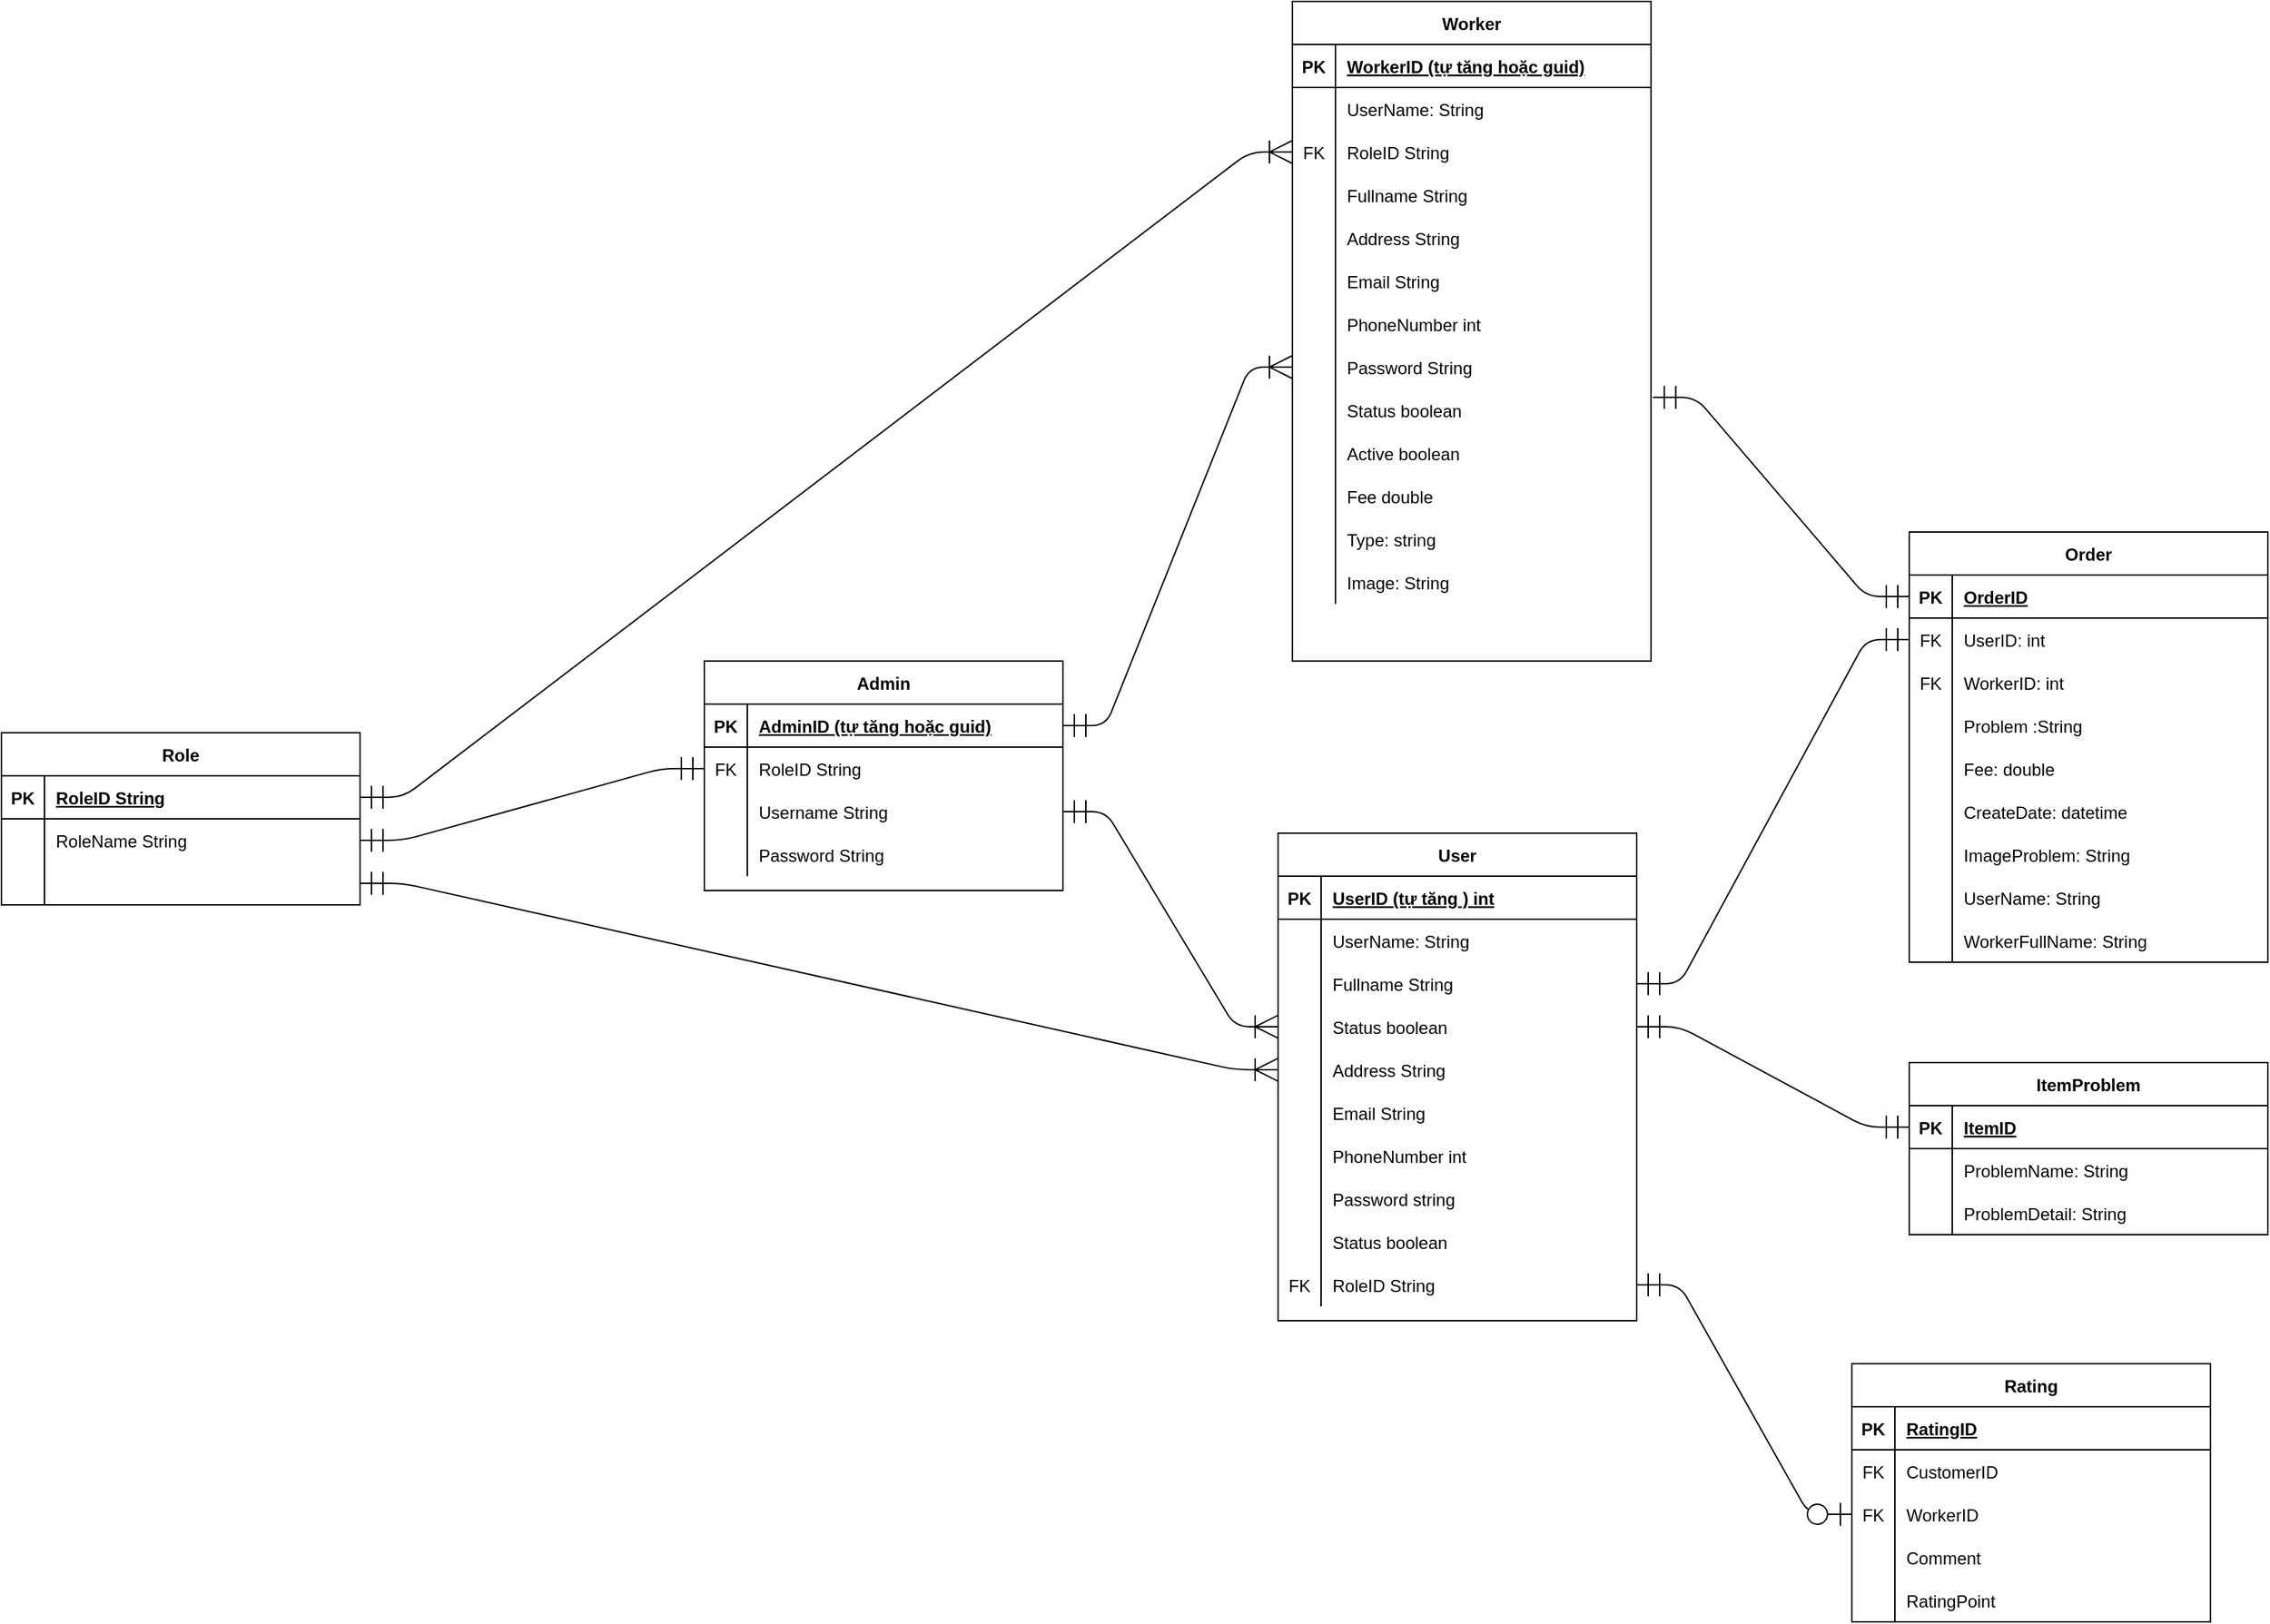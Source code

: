 <mxfile version="15.5.6" type="github">
  <diagram id="R2lEEEUBdFMjLlhIrx00" name="Page-1">
    <mxGraphModel dx="2580" dy="1915" grid="1" gridSize="10" guides="1" tooltips="1" connect="1" arrows="1" fold="1" page="1" pageScale="1" pageWidth="850" pageHeight="1100" math="0" shadow="0" extFonts="Permanent Marker^https://fonts.googleapis.com/css?family=Permanent+Marker">
      <root>
        <mxCell id="0" />
        <mxCell id="1" parent="0" />
        <mxCell id="C-vyLk0tnHw3VtMMgP7b-23" value="Role" style="shape=table;startSize=30;container=1;collapsible=1;childLayout=tableLayout;fixedRows=1;rowLines=0;fontStyle=1;align=center;resizeLast=1;" parent="1" vertex="1">
          <mxGeometry x="-210" y="-110" width="250" height="120" as="geometry" />
        </mxCell>
        <mxCell id="C-vyLk0tnHw3VtMMgP7b-24" value="" style="shape=partialRectangle;collapsible=0;dropTarget=0;pointerEvents=0;fillColor=none;points=[[0,0.5],[1,0.5]];portConstraint=eastwest;top=0;left=0;right=0;bottom=1;" parent="C-vyLk0tnHw3VtMMgP7b-23" vertex="1">
          <mxGeometry y="30" width="250" height="30" as="geometry" />
        </mxCell>
        <mxCell id="C-vyLk0tnHw3VtMMgP7b-25" value="PK" style="shape=partialRectangle;overflow=hidden;connectable=0;fillColor=none;top=0;left=0;bottom=0;right=0;fontStyle=1;" parent="C-vyLk0tnHw3VtMMgP7b-24" vertex="1">
          <mxGeometry width="30" height="30" as="geometry">
            <mxRectangle width="30" height="30" as="alternateBounds" />
          </mxGeometry>
        </mxCell>
        <mxCell id="C-vyLk0tnHw3VtMMgP7b-26" value="RoleID String" style="shape=partialRectangle;overflow=hidden;connectable=0;fillColor=none;top=0;left=0;bottom=0;right=0;align=left;spacingLeft=6;fontStyle=5;" parent="C-vyLk0tnHw3VtMMgP7b-24" vertex="1">
          <mxGeometry x="30" width="220" height="30" as="geometry">
            <mxRectangle width="220" height="30" as="alternateBounds" />
          </mxGeometry>
        </mxCell>
        <mxCell id="C-vyLk0tnHw3VtMMgP7b-27" value="" style="shape=partialRectangle;collapsible=0;dropTarget=0;pointerEvents=0;fillColor=none;points=[[0,0.5],[1,0.5]];portConstraint=eastwest;top=0;left=0;right=0;bottom=0;" parent="C-vyLk0tnHw3VtMMgP7b-23" vertex="1">
          <mxGeometry y="60" width="250" height="30" as="geometry" />
        </mxCell>
        <mxCell id="C-vyLk0tnHw3VtMMgP7b-28" value="" style="shape=partialRectangle;overflow=hidden;connectable=0;fillColor=none;top=0;left=0;bottom=0;right=0;" parent="C-vyLk0tnHw3VtMMgP7b-27" vertex="1">
          <mxGeometry width="30" height="30" as="geometry">
            <mxRectangle width="30" height="30" as="alternateBounds" />
          </mxGeometry>
        </mxCell>
        <mxCell id="C-vyLk0tnHw3VtMMgP7b-29" value="RoleName String" style="shape=partialRectangle;overflow=hidden;connectable=0;fillColor=none;top=0;left=0;bottom=0;right=0;align=left;spacingLeft=6;" parent="C-vyLk0tnHw3VtMMgP7b-27" vertex="1">
          <mxGeometry x="30" width="220" height="30" as="geometry">
            <mxRectangle width="220" height="30" as="alternateBounds" />
          </mxGeometry>
        </mxCell>
        <mxCell id="BkLw3rbpCSM6nDygm7rk-20" value="" style="shape=partialRectangle;collapsible=0;dropTarget=0;pointerEvents=0;fillColor=none;points=[[0,0.5],[1,0.5]];portConstraint=eastwest;top=0;left=0;right=0;bottom=0;" parent="C-vyLk0tnHw3VtMMgP7b-23" vertex="1">
          <mxGeometry y="90" width="250" height="30" as="geometry" />
        </mxCell>
        <mxCell id="BkLw3rbpCSM6nDygm7rk-21" value="" style="shape=partialRectangle;overflow=hidden;connectable=0;fillColor=none;top=0;left=0;bottom=0;right=0;" parent="BkLw3rbpCSM6nDygm7rk-20" vertex="1">
          <mxGeometry width="30" height="30" as="geometry">
            <mxRectangle width="30" height="30" as="alternateBounds" />
          </mxGeometry>
        </mxCell>
        <mxCell id="BkLw3rbpCSM6nDygm7rk-22" value="" style="shape=partialRectangle;overflow=hidden;connectable=0;fillColor=none;top=0;left=0;bottom=0;right=0;align=left;spacingLeft=6;" parent="BkLw3rbpCSM6nDygm7rk-20" vertex="1">
          <mxGeometry x="30" width="220" height="30" as="geometry">
            <mxRectangle width="220" height="30" as="alternateBounds" />
          </mxGeometry>
        </mxCell>
        <mxCell id="BkLw3rbpCSM6nDygm7rk-1" value="User" style="shape=table;startSize=30;container=1;collapsible=1;childLayout=tableLayout;fixedRows=1;rowLines=0;fontStyle=1;align=center;resizeLast=1;" parent="1" vertex="1">
          <mxGeometry x="680" y="-40" width="250" height="340" as="geometry" />
        </mxCell>
        <mxCell id="BkLw3rbpCSM6nDygm7rk-2" value="" style="shape=partialRectangle;collapsible=0;dropTarget=0;pointerEvents=0;fillColor=none;points=[[0,0.5],[1,0.5]];portConstraint=eastwest;top=0;left=0;right=0;bottom=1;" parent="BkLw3rbpCSM6nDygm7rk-1" vertex="1">
          <mxGeometry y="30" width="250" height="30" as="geometry" />
        </mxCell>
        <mxCell id="BkLw3rbpCSM6nDygm7rk-3" value="PK" style="shape=partialRectangle;overflow=hidden;connectable=0;fillColor=none;top=0;left=0;bottom=0;right=0;fontStyle=1;" parent="BkLw3rbpCSM6nDygm7rk-2" vertex="1">
          <mxGeometry width="30" height="30" as="geometry">
            <mxRectangle width="30" height="30" as="alternateBounds" />
          </mxGeometry>
        </mxCell>
        <mxCell id="BkLw3rbpCSM6nDygm7rk-4" value="UserID (tự tăng ) int" style="shape=partialRectangle;overflow=hidden;connectable=0;fillColor=none;top=0;left=0;bottom=0;right=0;align=left;spacingLeft=6;fontStyle=5;" parent="BkLw3rbpCSM6nDygm7rk-2" vertex="1">
          <mxGeometry x="30" width="220" height="30" as="geometry">
            <mxRectangle width="220" height="30" as="alternateBounds" />
          </mxGeometry>
        </mxCell>
        <mxCell id="BkLw3rbpCSM6nDygm7rk-166" value="" style="shape=partialRectangle;collapsible=0;dropTarget=0;pointerEvents=0;fillColor=none;points=[[0,0.5],[1,0.5]];portConstraint=eastwest;top=0;left=0;right=0;bottom=0;" parent="BkLw3rbpCSM6nDygm7rk-1" vertex="1">
          <mxGeometry y="60" width="250" height="30" as="geometry" />
        </mxCell>
        <mxCell id="BkLw3rbpCSM6nDygm7rk-167" value="" style="shape=partialRectangle;overflow=hidden;connectable=0;fillColor=none;top=0;left=0;bottom=0;right=0;" parent="BkLw3rbpCSM6nDygm7rk-166" vertex="1">
          <mxGeometry width="30" height="30" as="geometry">
            <mxRectangle width="30" height="30" as="alternateBounds" />
          </mxGeometry>
        </mxCell>
        <mxCell id="BkLw3rbpCSM6nDygm7rk-168" value="UserName: String" style="shape=partialRectangle;overflow=hidden;connectable=0;fillColor=none;top=0;left=0;bottom=0;right=0;align=left;spacingLeft=6;" parent="BkLw3rbpCSM6nDygm7rk-166" vertex="1">
          <mxGeometry x="30" width="220" height="30" as="geometry">
            <mxRectangle width="220" height="30" as="alternateBounds" />
          </mxGeometry>
        </mxCell>
        <mxCell id="BkLw3rbpCSM6nDygm7rk-8" value="" style="shape=partialRectangle;collapsible=0;dropTarget=0;pointerEvents=0;fillColor=none;points=[[0,0.5],[1,0.5]];portConstraint=eastwest;top=0;left=0;right=0;bottom=0;" parent="BkLw3rbpCSM6nDygm7rk-1" vertex="1">
          <mxGeometry y="90" width="250" height="30" as="geometry" />
        </mxCell>
        <mxCell id="BkLw3rbpCSM6nDygm7rk-9" value="" style="shape=partialRectangle;overflow=hidden;connectable=0;fillColor=none;top=0;left=0;bottom=0;right=0;" parent="BkLw3rbpCSM6nDygm7rk-8" vertex="1">
          <mxGeometry width="30" height="30" as="geometry">
            <mxRectangle width="30" height="30" as="alternateBounds" />
          </mxGeometry>
        </mxCell>
        <mxCell id="BkLw3rbpCSM6nDygm7rk-10" value="Fullname String" style="shape=partialRectangle;overflow=hidden;connectable=0;fillColor=none;top=0;left=0;bottom=0;right=0;align=left;spacingLeft=6;" parent="BkLw3rbpCSM6nDygm7rk-8" vertex="1">
          <mxGeometry x="30" width="220" height="30" as="geometry">
            <mxRectangle width="220" height="30" as="alternateBounds" />
          </mxGeometry>
        </mxCell>
        <mxCell id="HqqnkY-3gfX1aEHjUCsZ-37" value="" style="shape=partialRectangle;collapsible=0;dropTarget=0;pointerEvents=0;fillColor=none;points=[[0,0.5],[1,0.5]];portConstraint=eastwest;top=0;left=0;right=0;bottom=0;" parent="BkLw3rbpCSM6nDygm7rk-1" vertex="1">
          <mxGeometry y="120" width="250" height="30" as="geometry" />
        </mxCell>
        <mxCell id="HqqnkY-3gfX1aEHjUCsZ-38" value="" style="shape=partialRectangle;overflow=hidden;connectable=0;fillColor=none;top=0;left=0;bottom=0;right=0;" parent="HqqnkY-3gfX1aEHjUCsZ-37" vertex="1">
          <mxGeometry width="30" height="30" as="geometry">
            <mxRectangle width="30" height="30" as="alternateBounds" />
          </mxGeometry>
        </mxCell>
        <mxCell id="HqqnkY-3gfX1aEHjUCsZ-39" value="Status boolean" style="shape=partialRectangle;overflow=hidden;connectable=0;fillColor=none;top=0;left=0;bottom=0;right=0;align=left;spacingLeft=6;" parent="HqqnkY-3gfX1aEHjUCsZ-37" vertex="1">
          <mxGeometry x="30" width="220" height="30" as="geometry">
            <mxRectangle width="220" height="30" as="alternateBounds" />
          </mxGeometry>
        </mxCell>
        <mxCell id="BkLw3rbpCSM6nDygm7rk-11" value="" style="shape=partialRectangle;collapsible=0;dropTarget=0;pointerEvents=0;fillColor=none;points=[[0,0.5],[1,0.5]];portConstraint=eastwest;top=0;left=0;right=0;bottom=0;" parent="BkLw3rbpCSM6nDygm7rk-1" vertex="1">
          <mxGeometry y="150" width="250" height="30" as="geometry" />
        </mxCell>
        <mxCell id="BkLw3rbpCSM6nDygm7rk-12" value="" style="shape=partialRectangle;overflow=hidden;connectable=0;fillColor=none;top=0;left=0;bottom=0;right=0;" parent="BkLw3rbpCSM6nDygm7rk-11" vertex="1">
          <mxGeometry width="30" height="30" as="geometry">
            <mxRectangle width="30" height="30" as="alternateBounds" />
          </mxGeometry>
        </mxCell>
        <mxCell id="BkLw3rbpCSM6nDygm7rk-13" value="Address String" style="shape=partialRectangle;overflow=hidden;connectable=0;fillColor=none;top=0;left=0;bottom=0;right=0;align=left;spacingLeft=6;" parent="BkLw3rbpCSM6nDygm7rk-11" vertex="1">
          <mxGeometry x="30" width="220" height="30" as="geometry">
            <mxRectangle width="220" height="30" as="alternateBounds" />
          </mxGeometry>
        </mxCell>
        <mxCell id="BkLw3rbpCSM6nDygm7rk-14" value="" style="shape=partialRectangle;collapsible=0;dropTarget=0;pointerEvents=0;fillColor=none;points=[[0,0.5],[1,0.5]];portConstraint=eastwest;top=0;left=0;right=0;bottom=0;" parent="BkLw3rbpCSM6nDygm7rk-1" vertex="1">
          <mxGeometry y="180" width="250" height="30" as="geometry" />
        </mxCell>
        <mxCell id="BkLw3rbpCSM6nDygm7rk-15" value="" style="shape=partialRectangle;overflow=hidden;connectable=0;fillColor=none;top=0;left=0;bottom=0;right=0;" parent="BkLw3rbpCSM6nDygm7rk-14" vertex="1">
          <mxGeometry width="30" height="30" as="geometry">
            <mxRectangle width="30" height="30" as="alternateBounds" />
          </mxGeometry>
        </mxCell>
        <mxCell id="BkLw3rbpCSM6nDygm7rk-16" value="Email String" style="shape=partialRectangle;overflow=hidden;connectable=0;fillColor=none;top=0;left=0;bottom=0;right=0;align=left;spacingLeft=6;" parent="BkLw3rbpCSM6nDygm7rk-14" vertex="1">
          <mxGeometry x="30" width="220" height="30" as="geometry">
            <mxRectangle width="220" height="30" as="alternateBounds" />
          </mxGeometry>
        </mxCell>
        <mxCell id="BkLw3rbpCSM6nDygm7rk-39" value="" style="shape=partialRectangle;collapsible=0;dropTarget=0;pointerEvents=0;fillColor=none;points=[[0,0.5],[1,0.5]];portConstraint=eastwest;top=0;left=0;right=0;bottom=0;" parent="BkLw3rbpCSM6nDygm7rk-1" vertex="1">
          <mxGeometry y="210" width="250" height="30" as="geometry" />
        </mxCell>
        <mxCell id="BkLw3rbpCSM6nDygm7rk-40" value="" style="shape=partialRectangle;overflow=hidden;connectable=0;fillColor=none;top=0;left=0;bottom=0;right=0;" parent="BkLw3rbpCSM6nDygm7rk-39" vertex="1">
          <mxGeometry width="30" height="30" as="geometry">
            <mxRectangle width="30" height="30" as="alternateBounds" />
          </mxGeometry>
        </mxCell>
        <mxCell id="BkLw3rbpCSM6nDygm7rk-41" value="PhoneNumber int" style="shape=partialRectangle;overflow=hidden;connectable=0;fillColor=none;top=0;left=0;bottom=0;right=0;align=left;spacingLeft=6;" parent="BkLw3rbpCSM6nDygm7rk-39" vertex="1">
          <mxGeometry x="30" width="220" height="30" as="geometry">
            <mxRectangle width="220" height="30" as="alternateBounds" />
          </mxGeometry>
        </mxCell>
        <mxCell id="BkLw3rbpCSM6nDygm7rk-42" value="" style="shape=partialRectangle;collapsible=0;dropTarget=0;pointerEvents=0;fillColor=none;points=[[0,0.5],[1,0.5]];portConstraint=eastwest;top=0;left=0;right=0;bottom=0;" parent="BkLw3rbpCSM6nDygm7rk-1" vertex="1">
          <mxGeometry y="240" width="250" height="30" as="geometry" />
        </mxCell>
        <mxCell id="BkLw3rbpCSM6nDygm7rk-43" value="" style="shape=partialRectangle;overflow=hidden;connectable=0;fillColor=none;top=0;left=0;bottom=0;right=0;" parent="BkLw3rbpCSM6nDygm7rk-42" vertex="1">
          <mxGeometry width="30" height="30" as="geometry">
            <mxRectangle width="30" height="30" as="alternateBounds" />
          </mxGeometry>
        </mxCell>
        <mxCell id="BkLw3rbpCSM6nDygm7rk-44" value="Password string" style="shape=partialRectangle;overflow=hidden;connectable=0;fillColor=none;top=0;left=0;bottom=0;right=0;align=left;spacingLeft=6;" parent="BkLw3rbpCSM6nDygm7rk-42" vertex="1">
          <mxGeometry x="30" width="220" height="30" as="geometry">
            <mxRectangle width="220" height="30" as="alternateBounds" />
          </mxGeometry>
        </mxCell>
        <mxCell id="BkLw3rbpCSM6nDygm7rk-135" value="" style="shape=partialRectangle;collapsible=0;dropTarget=0;pointerEvents=0;fillColor=none;points=[[0,0.5],[1,0.5]];portConstraint=eastwest;top=0;left=0;right=0;bottom=0;" parent="BkLw3rbpCSM6nDygm7rk-1" vertex="1">
          <mxGeometry y="270" width="250" height="30" as="geometry" />
        </mxCell>
        <mxCell id="BkLw3rbpCSM6nDygm7rk-136" value="" style="shape=partialRectangle;overflow=hidden;connectable=0;fillColor=none;top=0;left=0;bottom=0;right=0;" parent="BkLw3rbpCSM6nDygm7rk-135" vertex="1">
          <mxGeometry width="30" height="30" as="geometry">
            <mxRectangle width="30" height="30" as="alternateBounds" />
          </mxGeometry>
        </mxCell>
        <mxCell id="BkLw3rbpCSM6nDygm7rk-137" value="Status boolean" style="shape=partialRectangle;overflow=hidden;connectable=0;fillColor=none;top=0;left=0;bottom=0;right=0;align=left;spacingLeft=6;" parent="BkLw3rbpCSM6nDygm7rk-135" vertex="1">
          <mxGeometry x="30" width="220" height="30" as="geometry">
            <mxRectangle width="220" height="30" as="alternateBounds" />
          </mxGeometry>
        </mxCell>
        <mxCell id="BkLw3rbpCSM6nDygm7rk-206" value="" style="shape=partialRectangle;collapsible=0;dropTarget=0;pointerEvents=0;fillColor=none;points=[[0,0.5],[1,0.5]];portConstraint=eastwest;top=0;left=0;right=0;bottom=0;" parent="BkLw3rbpCSM6nDygm7rk-1" vertex="1">
          <mxGeometry y="300" width="250" height="30" as="geometry" />
        </mxCell>
        <mxCell id="BkLw3rbpCSM6nDygm7rk-207" value="FK" style="shape=partialRectangle;overflow=hidden;connectable=0;fillColor=none;top=0;left=0;bottom=0;right=0;" parent="BkLw3rbpCSM6nDygm7rk-206" vertex="1">
          <mxGeometry width="30" height="30" as="geometry">
            <mxRectangle width="30" height="30" as="alternateBounds" />
          </mxGeometry>
        </mxCell>
        <mxCell id="BkLw3rbpCSM6nDygm7rk-208" value="RoleID String" style="shape=partialRectangle;overflow=hidden;connectable=0;fillColor=none;top=0;left=0;bottom=0;right=0;align=left;spacingLeft=6;" parent="BkLw3rbpCSM6nDygm7rk-206" vertex="1">
          <mxGeometry x="30" width="220" height="30" as="geometry">
            <mxRectangle width="220" height="30" as="alternateBounds" />
          </mxGeometry>
        </mxCell>
        <mxCell id="BkLw3rbpCSM6nDygm7rk-45" value="Worker" style="shape=table;startSize=30;container=1;collapsible=1;childLayout=tableLayout;fixedRows=1;rowLines=0;fontStyle=1;align=center;resizeLast=1;" parent="1" vertex="1">
          <mxGeometry x="690" y="-620" width="250" height="460" as="geometry" />
        </mxCell>
        <mxCell id="BkLw3rbpCSM6nDygm7rk-46" value="" style="shape=partialRectangle;collapsible=0;dropTarget=0;pointerEvents=0;fillColor=none;points=[[0,0.5],[1,0.5]];portConstraint=eastwest;top=0;left=0;right=0;bottom=1;" parent="BkLw3rbpCSM6nDygm7rk-45" vertex="1">
          <mxGeometry y="30" width="250" height="30" as="geometry" />
        </mxCell>
        <mxCell id="BkLw3rbpCSM6nDygm7rk-47" value="PK" style="shape=partialRectangle;overflow=hidden;connectable=0;fillColor=none;top=0;left=0;bottom=0;right=0;fontStyle=1;" parent="BkLw3rbpCSM6nDygm7rk-46" vertex="1">
          <mxGeometry width="30" height="30" as="geometry">
            <mxRectangle width="30" height="30" as="alternateBounds" />
          </mxGeometry>
        </mxCell>
        <mxCell id="BkLw3rbpCSM6nDygm7rk-48" value="WorkerID (tự tăng hoặc guid)" style="shape=partialRectangle;overflow=hidden;connectable=0;fillColor=none;top=0;left=0;bottom=0;right=0;align=left;spacingLeft=6;fontStyle=5;" parent="BkLw3rbpCSM6nDygm7rk-46" vertex="1">
          <mxGeometry x="30" width="220" height="30" as="geometry">
            <mxRectangle width="220" height="30" as="alternateBounds" />
          </mxGeometry>
        </mxCell>
        <mxCell id="HqqnkY-3gfX1aEHjUCsZ-40" value="" style="shape=partialRectangle;collapsible=0;dropTarget=0;pointerEvents=0;fillColor=none;points=[[0,0.5],[1,0.5]];portConstraint=eastwest;top=0;left=0;right=0;bottom=0;" parent="BkLw3rbpCSM6nDygm7rk-45" vertex="1">
          <mxGeometry y="60" width="250" height="30" as="geometry" />
        </mxCell>
        <mxCell id="HqqnkY-3gfX1aEHjUCsZ-41" value="" style="shape=partialRectangle;overflow=hidden;connectable=0;fillColor=none;top=0;left=0;bottom=0;right=0;" parent="HqqnkY-3gfX1aEHjUCsZ-40" vertex="1">
          <mxGeometry width="30" height="30" as="geometry">
            <mxRectangle width="30" height="30" as="alternateBounds" />
          </mxGeometry>
        </mxCell>
        <mxCell id="HqqnkY-3gfX1aEHjUCsZ-42" value="UserName: String" style="shape=partialRectangle;overflow=hidden;connectable=0;fillColor=none;top=0;left=0;bottom=0;right=0;align=left;spacingLeft=6;" parent="HqqnkY-3gfX1aEHjUCsZ-40" vertex="1">
          <mxGeometry x="30" width="220" height="30" as="geometry">
            <mxRectangle width="220" height="30" as="alternateBounds" />
          </mxGeometry>
        </mxCell>
        <mxCell id="BkLw3rbpCSM6nDygm7rk-49" value="" style="shape=partialRectangle;collapsible=0;dropTarget=0;pointerEvents=0;fillColor=none;points=[[0,0.5],[1,0.5]];portConstraint=eastwest;top=0;left=0;right=0;bottom=0;" parent="BkLw3rbpCSM6nDygm7rk-45" vertex="1">
          <mxGeometry y="90" width="250" height="30" as="geometry" />
        </mxCell>
        <mxCell id="BkLw3rbpCSM6nDygm7rk-50" value="FK" style="shape=partialRectangle;overflow=hidden;connectable=0;fillColor=none;top=0;left=0;bottom=0;right=0;" parent="BkLw3rbpCSM6nDygm7rk-49" vertex="1">
          <mxGeometry width="30" height="30" as="geometry">
            <mxRectangle width="30" height="30" as="alternateBounds" />
          </mxGeometry>
        </mxCell>
        <mxCell id="BkLw3rbpCSM6nDygm7rk-51" value="RoleID String" style="shape=partialRectangle;overflow=hidden;connectable=0;fillColor=none;top=0;left=0;bottom=0;right=0;align=left;spacingLeft=6;" parent="BkLw3rbpCSM6nDygm7rk-49" vertex="1">
          <mxGeometry x="30" width="220" height="30" as="geometry">
            <mxRectangle width="220" height="30" as="alternateBounds" />
          </mxGeometry>
        </mxCell>
        <mxCell id="BkLw3rbpCSM6nDygm7rk-52" value="" style="shape=partialRectangle;collapsible=0;dropTarget=0;pointerEvents=0;fillColor=none;points=[[0,0.5],[1,0.5]];portConstraint=eastwest;top=0;left=0;right=0;bottom=0;" parent="BkLw3rbpCSM6nDygm7rk-45" vertex="1">
          <mxGeometry y="120" width="250" height="30" as="geometry" />
        </mxCell>
        <mxCell id="BkLw3rbpCSM6nDygm7rk-53" value="" style="shape=partialRectangle;overflow=hidden;connectable=0;fillColor=none;top=0;left=0;bottom=0;right=0;" parent="BkLw3rbpCSM6nDygm7rk-52" vertex="1">
          <mxGeometry width="30" height="30" as="geometry">
            <mxRectangle width="30" height="30" as="alternateBounds" />
          </mxGeometry>
        </mxCell>
        <mxCell id="BkLw3rbpCSM6nDygm7rk-54" value="Fullname String" style="shape=partialRectangle;overflow=hidden;connectable=0;fillColor=none;top=0;left=0;bottom=0;right=0;align=left;spacingLeft=6;" parent="BkLw3rbpCSM6nDygm7rk-52" vertex="1">
          <mxGeometry x="30" width="220" height="30" as="geometry">
            <mxRectangle width="220" height="30" as="alternateBounds" />
          </mxGeometry>
        </mxCell>
        <mxCell id="BkLw3rbpCSM6nDygm7rk-55" value="" style="shape=partialRectangle;collapsible=0;dropTarget=0;pointerEvents=0;fillColor=none;points=[[0,0.5],[1,0.5]];portConstraint=eastwest;top=0;left=0;right=0;bottom=0;" parent="BkLw3rbpCSM6nDygm7rk-45" vertex="1">
          <mxGeometry y="150" width="250" height="30" as="geometry" />
        </mxCell>
        <mxCell id="BkLw3rbpCSM6nDygm7rk-56" value="" style="shape=partialRectangle;overflow=hidden;connectable=0;fillColor=none;top=0;left=0;bottom=0;right=0;" parent="BkLw3rbpCSM6nDygm7rk-55" vertex="1">
          <mxGeometry width="30" height="30" as="geometry">
            <mxRectangle width="30" height="30" as="alternateBounds" />
          </mxGeometry>
        </mxCell>
        <mxCell id="BkLw3rbpCSM6nDygm7rk-57" value="Address String" style="shape=partialRectangle;overflow=hidden;connectable=0;fillColor=none;top=0;left=0;bottom=0;right=0;align=left;spacingLeft=6;" parent="BkLw3rbpCSM6nDygm7rk-55" vertex="1">
          <mxGeometry x="30" width="220" height="30" as="geometry">
            <mxRectangle width="220" height="30" as="alternateBounds" />
          </mxGeometry>
        </mxCell>
        <mxCell id="BkLw3rbpCSM6nDygm7rk-58" value="" style="shape=partialRectangle;collapsible=0;dropTarget=0;pointerEvents=0;fillColor=none;points=[[0,0.5],[1,0.5]];portConstraint=eastwest;top=0;left=0;right=0;bottom=0;" parent="BkLw3rbpCSM6nDygm7rk-45" vertex="1">
          <mxGeometry y="180" width="250" height="30" as="geometry" />
        </mxCell>
        <mxCell id="BkLw3rbpCSM6nDygm7rk-59" value="" style="shape=partialRectangle;overflow=hidden;connectable=0;fillColor=none;top=0;left=0;bottom=0;right=0;" parent="BkLw3rbpCSM6nDygm7rk-58" vertex="1">
          <mxGeometry width="30" height="30" as="geometry">
            <mxRectangle width="30" height="30" as="alternateBounds" />
          </mxGeometry>
        </mxCell>
        <mxCell id="BkLw3rbpCSM6nDygm7rk-60" value="Email String" style="shape=partialRectangle;overflow=hidden;connectable=0;fillColor=none;top=0;left=0;bottom=0;right=0;align=left;spacingLeft=6;" parent="BkLw3rbpCSM6nDygm7rk-58" vertex="1">
          <mxGeometry x="30" width="220" height="30" as="geometry">
            <mxRectangle width="220" height="30" as="alternateBounds" />
          </mxGeometry>
        </mxCell>
        <mxCell id="BkLw3rbpCSM6nDygm7rk-61" value="" style="shape=partialRectangle;collapsible=0;dropTarget=0;pointerEvents=0;fillColor=none;points=[[0,0.5],[1,0.5]];portConstraint=eastwest;top=0;left=0;right=0;bottom=0;" parent="BkLw3rbpCSM6nDygm7rk-45" vertex="1">
          <mxGeometry y="210" width="250" height="30" as="geometry" />
        </mxCell>
        <mxCell id="BkLw3rbpCSM6nDygm7rk-62" value="" style="shape=partialRectangle;overflow=hidden;connectable=0;fillColor=none;top=0;left=0;bottom=0;right=0;" parent="BkLw3rbpCSM6nDygm7rk-61" vertex="1">
          <mxGeometry width="30" height="30" as="geometry">
            <mxRectangle width="30" height="30" as="alternateBounds" />
          </mxGeometry>
        </mxCell>
        <mxCell id="BkLw3rbpCSM6nDygm7rk-63" value="PhoneNumber int" style="shape=partialRectangle;overflow=hidden;connectable=0;fillColor=none;top=0;left=0;bottom=0;right=0;align=left;spacingLeft=6;" parent="BkLw3rbpCSM6nDygm7rk-61" vertex="1">
          <mxGeometry x="30" width="220" height="30" as="geometry">
            <mxRectangle width="220" height="30" as="alternateBounds" />
          </mxGeometry>
        </mxCell>
        <mxCell id="BkLw3rbpCSM6nDygm7rk-64" value="" style="shape=partialRectangle;collapsible=0;dropTarget=0;pointerEvents=0;fillColor=none;points=[[0,0.5],[1,0.5]];portConstraint=eastwest;top=0;left=0;right=0;bottom=0;" parent="BkLw3rbpCSM6nDygm7rk-45" vertex="1">
          <mxGeometry y="240" width="250" height="30" as="geometry" />
        </mxCell>
        <mxCell id="BkLw3rbpCSM6nDygm7rk-65" value="" style="shape=partialRectangle;overflow=hidden;connectable=0;fillColor=none;top=0;left=0;bottom=0;right=0;" parent="BkLw3rbpCSM6nDygm7rk-64" vertex="1">
          <mxGeometry width="30" height="30" as="geometry">
            <mxRectangle width="30" height="30" as="alternateBounds" />
          </mxGeometry>
        </mxCell>
        <mxCell id="BkLw3rbpCSM6nDygm7rk-66" value="Password String" style="shape=partialRectangle;overflow=hidden;connectable=0;fillColor=none;top=0;left=0;bottom=0;right=0;align=left;spacingLeft=6;" parent="BkLw3rbpCSM6nDygm7rk-64" vertex="1">
          <mxGeometry x="30" width="220" height="30" as="geometry">
            <mxRectangle width="220" height="30" as="alternateBounds" />
          </mxGeometry>
        </mxCell>
        <mxCell id="BkLw3rbpCSM6nDygm7rk-138" value="" style="shape=partialRectangle;collapsible=0;dropTarget=0;pointerEvents=0;fillColor=none;points=[[0,0.5],[1,0.5]];portConstraint=eastwest;top=0;left=0;right=0;bottom=0;" parent="BkLw3rbpCSM6nDygm7rk-45" vertex="1">
          <mxGeometry y="270" width="250" height="30" as="geometry" />
        </mxCell>
        <mxCell id="BkLw3rbpCSM6nDygm7rk-139" value="" style="shape=partialRectangle;overflow=hidden;connectable=0;fillColor=none;top=0;left=0;bottom=0;right=0;" parent="BkLw3rbpCSM6nDygm7rk-138" vertex="1">
          <mxGeometry width="30" height="30" as="geometry">
            <mxRectangle width="30" height="30" as="alternateBounds" />
          </mxGeometry>
        </mxCell>
        <mxCell id="BkLw3rbpCSM6nDygm7rk-140" value="Status boolean" style="shape=partialRectangle;overflow=hidden;connectable=0;fillColor=none;top=0;left=0;bottom=0;right=0;align=left;spacingLeft=6;" parent="BkLw3rbpCSM6nDygm7rk-138" vertex="1">
          <mxGeometry x="30" width="220" height="30" as="geometry">
            <mxRectangle width="220" height="30" as="alternateBounds" />
          </mxGeometry>
        </mxCell>
        <mxCell id="BkLw3rbpCSM6nDygm7rk-141" value="" style="shape=partialRectangle;collapsible=0;dropTarget=0;pointerEvents=0;fillColor=none;points=[[0,0.5],[1,0.5]];portConstraint=eastwest;top=0;left=0;right=0;bottom=0;" parent="BkLw3rbpCSM6nDygm7rk-45" vertex="1">
          <mxGeometry y="300" width="250" height="30" as="geometry" />
        </mxCell>
        <mxCell id="BkLw3rbpCSM6nDygm7rk-142" value="" style="shape=partialRectangle;overflow=hidden;connectable=0;fillColor=none;top=0;left=0;bottom=0;right=0;" parent="BkLw3rbpCSM6nDygm7rk-141" vertex="1">
          <mxGeometry width="30" height="30" as="geometry">
            <mxRectangle width="30" height="30" as="alternateBounds" />
          </mxGeometry>
        </mxCell>
        <mxCell id="BkLw3rbpCSM6nDygm7rk-143" value="Active boolean" style="shape=partialRectangle;overflow=hidden;connectable=0;fillColor=none;top=0;left=0;bottom=0;right=0;align=left;spacingLeft=6;" parent="BkLw3rbpCSM6nDygm7rk-141" vertex="1">
          <mxGeometry x="30" width="220" height="30" as="geometry">
            <mxRectangle width="220" height="30" as="alternateBounds" />
          </mxGeometry>
        </mxCell>
        <mxCell id="BkLw3rbpCSM6nDygm7rk-163" value="" style="shape=partialRectangle;collapsible=0;dropTarget=0;pointerEvents=0;fillColor=none;points=[[0,0.5],[1,0.5]];portConstraint=eastwest;top=0;left=0;right=0;bottom=0;" parent="BkLw3rbpCSM6nDygm7rk-45" vertex="1">
          <mxGeometry y="330" width="250" height="30" as="geometry" />
        </mxCell>
        <mxCell id="BkLw3rbpCSM6nDygm7rk-164" value="" style="shape=partialRectangle;overflow=hidden;connectable=0;fillColor=none;top=0;left=0;bottom=0;right=0;" parent="BkLw3rbpCSM6nDygm7rk-163" vertex="1">
          <mxGeometry width="30" height="30" as="geometry">
            <mxRectangle width="30" height="30" as="alternateBounds" />
          </mxGeometry>
        </mxCell>
        <mxCell id="BkLw3rbpCSM6nDygm7rk-165" value="Fee double" style="shape=partialRectangle;overflow=hidden;connectable=0;fillColor=none;top=0;left=0;bottom=0;right=0;align=left;spacingLeft=6;" parent="BkLw3rbpCSM6nDygm7rk-163" vertex="1">
          <mxGeometry x="30" width="220" height="30" as="geometry">
            <mxRectangle width="220" height="30" as="alternateBounds" />
          </mxGeometry>
        </mxCell>
        <mxCell id="HqqnkY-3gfX1aEHjUCsZ-34" value="" style="shape=partialRectangle;collapsible=0;dropTarget=0;pointerEvents=0;fillColor=none;points=[[0,0.5],[1,0.5]];portConstraint=eastwest;top=0;left=0;right=0;bottom=0;" parent="BkLw3rbpCSM6nDygm7rk-45" vertex="1">
          <mxGeometry y="360" width="250" height="30" as="geometry" />
        </mxCell>
        <mxCell id="HqqnkY-3gfX1aEHjUCsZ-35" value="" style="shape=partialRectangle;overflow=hidden;connectable=0;fillColor=none;top=0;left=0;bottom=0;right=0;" parent="HqqnkY-3gfX1aEHjUCsZ-34" vertex="1">
          <mxGeometry width="30" height="30" as="geometry">
            <mxRectangle width="30" height="30" as="alternateBounds" />
          </mxGeometry>
        </mxCell>
        <mxCell id="HqqnkY-3gfX1aEHjUCsZ-36" value="Type: string" style="shape=partialRectangle;overflow=hidden;connectable=0;fillColor=none;top=0;left=0;bottom=0;right=0;align=left;spacingLeft=6;" parent="HqqnkY-3gfX1aEHjUCsZ-34" vertex="1">
          <mxGeometry x="30" width="220" height="30" as="geometry">
            <mxRectangle width="220" height="30" as="alternateBounds" />
          </mxGeometry>
        </mxCell>
        <mxCell id="5qLP4zVkdbTSOXakAfVL-40" value="" style="shape=partialRectangle;collapsible=0;dropTarget=0;pointerEvents=0;fillColor=none;points=[[0,0.5],[1,0.5]];portConstraint=eastwest;top=0;left=0;right=0;bottom=0;" parent="BkLw3rbpCSM6nDygm7rk-45" vertex="1">
          <mxGeometry y="390" width="250" height="30" as="geometry" />
        </mxCell>
        <mxCell id="5qLP4zVkdbTSOXakAfVL-41" value="" style="shape=partialRectangle;overflow=hidden;connectable=0;fillColor=none;top=0;left=0;bottom=0;right=0;" parent="5qLP4zVkdbTSOXakAfVL-40" vertex="1">
          <mxGeometry width="30" height="30" as="geometry">
            <mxRectangle width="30" height="30" as="alternateBounds" />
          </mxGeometry>
        </mxCell>
        <mxCell id="5qLP4zVkdbTSOXakAfVL-42" value="Image: String" style="shape=partialRectangle;overflow=hidden;connectable=0;fillColor=none;top=0;left=0;bottom=0;right=0;align=left;spacingLeft=6;" parent="5qLP4zVkdbTSOXakAfVL-40" vertex="1">
          <mxGeometry x="30" width="220" height="30" as="geometry">
            <mxRectangle width="220" height="30" as="alternateBounds" />
          </mxGeometry>
        </mxCell>
        <mxCell id="BkLw3rbpCSM6nDygm7rk-67" value="Admin" style="shape=table;startSize=30;container=1;collapsible=1;childLayout=tableLayout;fixedRows=1;rowLines=0;fontStyle=1;align=center;resizeLast=1;" parent="1" vertex="1">
          <mxGeometry x="280" y="-160" width="250" height="160" as="geometry" />
        </mxCell>
        <mxCell id="BkLw3rbpCSM6nDygm7rk-68" value="" style="shape=partialRectangle;collapsible=0;dropTarget=0;pointerEvents=0;fillColor=none;points=[[0,0.5],[1,0.5]];portConstraint=eastwest;top=0;left=0;right=0;bottom=1;" parent="BkLw3rbpCSM6nDygm7rk-67" vertex="1">
          <mxGeometry y="30" width="250" height="30" as="geometry" />
        </mxCell>
        <mxCell id="BkLw3rbpCSM6nDygm7rk-69" value="PK" style="shape=partialRectangle;overflow=hidden;connectable=0;fillColor=none;top=0;left=0;bottom=0;right=0;fontStyle=1;" parent="BkLw3rbpCSM6nDygm7rk-68" vertex="1">
          <mxGeometry width="30" height="30" as="geometry">
            <mxRectangle width="30" height="30" as="alternateBounds" />
          </mxGeometry>
        </mxCell>
        <mxCell id="BkLw3rbpCSM6nDygm7rk-70" value="AdminID (tự tăng hoặc guid)" style="shape=partialRectangle;overflow=hidden;connectable=0;fillColor=none;top=0;left=0;bottom=0;right=0;align=left;spacingLeft=6;fontStyle=5;" parent="BkLw3rbpCSM6nDygm7rk-68" vertex="1">
          <mxGeometry x="30" width="220" height="30" as="geometry">
            <mxRectangle width="220" height="30" as="alternateBounds" />
          </mxGeometry>
        </mxCell>
        <mxCell id="BkLw3rbpCSM6nDygm7rk-71" value="" style="shape=partialRectangle;collapsible=0;dropTarget=0;pointerEvents=0;fillColor=none;points=[[0,0.5],[1,0.5]];portConstraint=eastwest;top=0;left=0;right=0;bottom=0;" parent="BkLw3rbpCSM6nDygm7rk-67" vertex="1">
          <mxGeometry y="60" width="250" height="30" as="geometry" />
        </mxCell>
        <mxCell id="BkLw3rbpCSM6nDygm7rk-72" value="FK" style="shape=partialRectangle;overflow=hidden;connectable=0;fillColor=none;top=0;left=0;bottom=0;right=0;" parent="BkLw3rbpCSM6nDygm7rk-71" vertex="1">
          <mxGeometry width="30" height="30" as="geometry">
            <mxRectangle width="30" height="30" as="alternateBounds" />
          </mxGeometry>
        </mxCell>
        <mxCell id="BkLw3rbpCSM6nDygm7rk-73" value="RoleID String" style="shape=partialRectangle;overflow=hidden;connectable=0;fillColor=none;top=0;left=0;bottom=0;right=0;align=left;spacingLeft=6;" parent="BkLw3rbpCSM6nDygm7rk-71" vertex="1">
          <mxGeometry x="30" width="220" height="30" as="geometry">
            <mxRectangle width="220" height="30" as="alternateBounds" />
          </mxGeometry>
        </mxCell>
        <mxCell id="BkLw3rbpCSM6nDygm7rk-74" value="" style="shape=partialRectangle;collapsible=0;dropTarget=0;pointerEvents=0;fillColor=none;points=[[0,0.5],[1,0.5]];portConstraint=eastwest;top=0;left=0;right=0;bottom=0;" parent="BkLw3rbpCSM6nDygm7rk-67" vertex="1">
          <mxGeometry y="90" width="250" height="30" as="geometry" />
        </mxCell>
        <mxCell id="BkLw3rbpCSM6nDygm7rk-75" value="" style="shape=partialRectangle;overflow=hidden;connectable=0;fillColor=none;top=0;left=0;bottom=0;right=0;" parent="BkLw3rbpCSM6nDygm7rk-74" vertex="1">
          <mxGeometry width="30" height="30" as="geometry">
            <mxRectangle width="30" height="30" as="alternateBounds" />
          </mxGeometry>
        </mxCell>
        <mxCell id="BkLw3rbpCSM6nDygm7rk-76" value="Username String" style="shape=partialRectangle;overflow=hidden;connectable=0;fillColor=none;top=0;left=0;bottom=0;right=0;align=left;spacingLeft=6;" parent="BkLw3rbpCSM6nDygm7rk-74" vertex="1">
          <mxGeometry x="30" width="220" height="30" as="geometry">
            <mxRectangle width="220" height="30" as="alternateBounds" />
          </mxGeometry>
        </mxCell>
        <mxCell id="BkLw3rbpCSM6nDygm7rk-86" value="" style="shape=partialRectangle;collapsible=0;dropTarget=0;pointerEvents=0;fillColor=none;points=[[0,0.5],[1,0.5]];portConstraint=eastwest;top=0;left=0;right=0;bottom=0;" parent="BkLw3rbpCSM6nDygm7rk-67" vertex="1">
          <mxGeometry y="120" width="250" height="30" as="geometry" />
        </mxCell>
        <mxCell id="BkLw3rbpCSM6nDygm7rk-87" value="" style="shape=partialRectangle;overflow=hidden;connectable=0;fillColor=none;top=0;left=0;bottom=0;right=0;" parent="BkLw3rbpCSM6nDygm7rk-86" vertex="1">
          <mxGeometry width="30" height="30" as="geometry">
            <mxRectangle width="30" height="30" as="alternateBounds" />
          </mxGeometry>
        </mxCell>
        <mxCell id="BkLw3rbpCSM6nDygm7rk-88" value="Password String" style="shape=partialRectangle;overflow=hidden;connectable=0;fillColor=none;top=0;left=0;bottom=0;right=0;align=left;spacingLeft=6;" parent="BkLw3rbpCSM6nDygm7rk-86" vertex="1">
          <mxGeometry x="30" width="220" height="30" as="geometry">
            <mxRectangle width="220" height="30" as="alternateBounds" />
          </mxGeometry>
        </mxCell>
        <mxCell id="BkLw3rbpCSM6nDygm7rk-99" value="Rating" style="shape=table;startSize=30;container=1;collapsible=1;childLayout=tableLayout;fixedRows=1;rowLines=0;fontStyle=1;align=center;resizeLast=1;" parent="1" vertex="1">
          <mxGeometry x="1080" y="330" width="250" height="180" as="geometry" />
        </mxCell>
        <mxCell id="BkLw3rbpCSM6nDygm7rk-100" value="" style="shape=partialRectangle;collapsible=0;dropTarget=0;pointerEvents=0;fillColor=none;points=[[0,0.5],[1,0.5]];portConstraint=eastwest;top=0;left=0;right=0;bottom=1;" parent="BkLw3rbpCSM6nDygm7rk-99" vertex="1">
          <mxGeometry y="30" width="250" height="30" as="geometry" />
        </mxCell>
        <mxCell id="BkLw3rbpCSM6nDygm7rk-101" value="PK" style="shape=partialRectangle;overflow=hidden;connectable=0;fillColor=none;top=0;left=0;bottom=0;right=0;fontStyle=1;" parent="BkLw3rbpCSM6nDygm7rk-100" vertex="1">
          <mxGeometry width="30" height="30" as="geometry">
            <mxRectangle width="30" height="30" as="alternateBounds" />
          </mxGeometry>
        </mxCell>
        <mxCell id="BkLw3rbpCSM6nDygm7rk-102" value="RatingID" style="shape=partialRectangle;overflow=hidden;connectable=0;fillColor=none;top=0;left=0;bottom=0;right=0;align=left;spacingLeft=6;fontStyle=5;" parent="BkLw3rbpCSM6nDygm7rk-100" vertex="1">
          <mxGeometry x="30" width="220" height="30" as="geometry">
            <mxRectangle width="220" height="30" as="alternateBounds" />
          </mxGeometry>
        </mxCell>
        <mxCell id="BkLw3rbpCSM6nDygm7rk-103" value="" style="shape=partialRectangle;collapsible=0;dropTarget=0;pointerEvents=0;fillColor=none;points=[[0,0.5],[1,0.5]];portConstraint=eastwest;top=0;left=0;right=0;bottom=0;" parent="BkLw3rbpCSM6nDygm7rk-99" vertex="1">
          <mxGeometry y="60" width="250" height="30" as="geometry" />
        </mxCell>
        <mxCell id="BkLw3rbpCSM6nDygm7rk-104" value="FK" style="shape=partialRectangle;overflow=hidden;connectable=0;fillColor=none;top=0;left=0;bottom=0;right=0;" parent="BkLw3rbpCSM6nDygm7rk-103" vertex="1">
          <mxGeometry width="30" height="30" as="geometry">
            <mxRectangle width="30" height="30" as="alternateBounds" />
          </mxGeometry>
        </mxCell>
        <mxCell id="BkLw3rbpCSM6nDygm7rk-105" value="CustomerID" style="shape=partialRectangle;overflow=hidden;connectable=0;fillColor=none;top=0;left=0;bottom=0;right=0;align=left;spacingLeft=6;" parent="BkLw3rbpCSM6nDygm7rk-103" vertex="1">
          <mxGeometry x="30" width="220" height="30" as="geometry">
            <mxRectangle width="220" height="30" as="alternateBounds" />
          </mxGeometry>
        </mxCell>
        <mxCell id="BkLw3rbpCSM6nDygm7rk-106" value="" style="shape=partialRectangle;collapsible=0;dropTarget=0;pointerEvents=0;fillColor=none;points=[[0,0.5],[1,0.5]];portConstraint=eastwest;top=0;left=0;right=0;bottom=0;" parent="BkLw3rbpCSM6nDygm7rk-99" vertex="1">
          <mxGeometry y="90" width="250" height="30" as="geometry" />
        </mxCell>
        <mxCell id="BkLw3rbpCSM6nDygm7rk-107" value="FK" style="shape=partialRectangle;overflow=hidden;connectable=0;fillColor=none;top=0;left=0;bottom=0;right=0;" parent="BkLw3rbpCSM6nDygm7rk-106" vertex="1">
          <mxGeometry width="30" height="30" as="geometry">
            <mxRectangle width="30" height="30" as="alternateBounds" />
          </mxGeometry>
        </mxCell>
        <mxCell id="BkLw3rbpCSM6nDygm7rk-108" value="WorkerID" style="shape=partialRectangle;overflow=hidden;connectable=0;fillColor=none;top=0;left=0;bottom=0;right=0;align=left;spacingLeft=6;" parent="BkLw3rbpCSM6nDygm7rk-106" vertex="1">
          <mxGeometry x="30" width="220" height="30" as="geometry">
            <mxRectangle width="220" height="30" as="alternateBounds" />
          </mxGeometry>
        </mxCell>
        <mxCell id="BkLw3rbpCSM6nDygm7rk-109" value="" style="shape=partialRectangle;collapsible=0;dropTarget=0;pointerEvents=0;fillColor=none;points=[[0,0.5],[1,0.5]];portConstraint=eastwest;top=0;left=0;right=0;bottom=0;" parent="BkLw3rbpCSM6nDygm7rk-99" vertex="1">
          <mxGeometry y="120" width="250" height="30" as="geometry" />
        </mxCell>
        <mxCell id="BkLw3rbpCSM6nDygm7rk-110" value="" style="shape=partialRectangle;overflow=hidden;connectable=0;fillColor=none;top=0;left=0;bottom=0;right=0;" parent="BkLw3rbpCSM6nDygm7rk-109" vertex="1">
          <mxGeometry width="30" height="30" as="geometry">
            <mxRectangle width="30" height="30" as="alternateBounds" />
          </mxGeometry>
        </mxCell>
        <mxCell id="BkLw3rbpCSM6nDygm7rk-111" value="Comment" style="shape=partialRectangle;overflow=hidden;connectable=0;fillColor=none;top=0;left=0;bottom=0;right=0;align=left;spacingLeft=6;" parent="BkLw3rbpCSM6nDygm7rk-109" vertex="1">
          <mxGeometry x="30" width="220" height="30" as="geometry">
            <mxRectangle width="220" height="30" as="alternateBounds" />
          </mxGeometry>
        </mxCell>
        <mxCell id="BkLw3rbpCSM6nDygm7rk-112" value="" style="shape=partialRectangle;collapsible=0;dropTarget=0;pointerEvents=0;fillColor=none;points=[[0,0.5],[1,0.5]];portConstraint=eastwest;top=0;left=0;right=0;bottom=0;" parent="BkLw3rbpCSM6nDygm7rk-99" vertex="1">
          <mxGeometry y="150" width="250" height="30" as="geometry" />
        </mxCell>
        <mxCell id="BkLw3rbpCSM6nDygm7rk-113" value="" style="shape=partialRectangle;overflow=hidden;connectable=0;fillColor=none;top=0;left=0;bottom=0;right=0;" parent="BkLw3rbpCSM6nDygm7rk-112" vertex="1">
          <mxGeometry width="30" height="30" as="geometry">
            <mxRectangle width="30" height="30" as="alternateBounds" />
          </mxGeometry>
        </mxCell>
        <mxCell id="BkLw3rbpCSM6nDygm7rk-114" value="RatingPoint" style="shape=partialRectangle;overflow=hidden;connectable=0;fillColor=none;top=0;left=0;bottom=0;right=0;align=left;spacingLeft=6;" parent="BkLw3rbpCSM6nDygm7rk-112" vertex="1">
          <mxGeometry x="30" width="220" height="30" as="geometry">
            <mxRectangle width="220" height="30" as="alternateBounds" />
          </mxGeometry>
        </mxCell>
        <mxCell id="BkLw3rbpCSM6nDygm7rk-115" value="Order" style="shape=table;startSize=30;container=1;collapsible=1;childLayout=tableLayout;fixedRows=1;rowLines=0;fontStyle=1;align=center;resizeLast=1;" parent="1" vertex="1">
          <mxGeometry x="1120" y="-250" width="250" height="300" as="geometry" />
        </mxCell>
        <mxCell id="BkLw3rbpCSM6nDygm7rk-116" value="" style="shape=partialRectangle;collapsible=0;dropTarget=0;pointerEvents=0;fillColor=none;points=[[0,0.5],[1,0.5]];portConstraint=eastwest;top=0;left=0;right=0;bottom=1;" parent="BkLw3rbpCSM6nDygm7rk-115" vertex="1">
          <mxGeometry y="30" width="250" height="30" as="geometry" />
        </mxCell>
        <mxCell id="BkLw3rbpCSM6nDygm7rk-117" value="PK" style="shape=partialRectangle;overflow=hidden;connectable=0;fillColor=none;top=0;left=0;bottom=0;right=0;fontStyle=1;" parent="BkLw3rbpCSM6nDygm7rk-116" vertex="1">
          <mxGeometry width="30" height="30" as="geometry">
            <mxRectangle width="30" height="30" as="alternateBounds" />
          </mxGeometry>
        </mxCell>
        <mxCell id="BkLw3rbpCSM6nDygm7rk-118" value="OrderID" style="shape=partialRectangle;overflow=hidden;connectable=0;fillColor=none;top=0;left=0;bottom=0;right=0;align=left;spacingLeft=6;fontStyle=5;" parent="BkLw3rbpCSM6nDygm7rk-116" vertex="1">
          <mxGeometry x="30" width="220" height="30" as="geometry">
            <mxRectangle width="220" height="30" as="alternateBounds" />
          </mxGeometry>
        </mxCell>
        <mxCell id="BkLw3rbpCSM6nDygm7rk-119" value="" style="shape=partialRectangle;collapsible=0;dropTarget=0;pointerEvents=0;fillColor=none;points=[[0,0.5],[1,0.5]];portConstraint=eastwest;top=0;left=0;right=0;bottom=0;" parent="BkLw3rbpCSM6nDygm7rk-115" vertex="1">
          <mxGeometry y="60" width="250" height="30" as="geometry" />
        </mxCell>
        <mxCell id="BkLw3rbpCSM6nDygm7rk-120" value="FK" style="shape=partialRectangle;overflow=hidden;connectable=0;fillColor=none;top=0;left=0;bottom=0;right=0;" parent="BkLw3rbpCSM6nDygm7rk-119" vertex="1">
          <mxGeometry width="30" height="30" as="geometry">
            <mxRectangle width="30" height="30" as="alternateBounds" />
          </mxGeometry>
        </mxCell>
        <mxCell id="BkLw3rbpCSM6nDygm7rk-121" value="UserID: int" style="shape=partialRectangle;overflow=hidden;connectable=0;fillColor=none;top=0;left=0;bottom=0;right=0;align=left;spacingLeft=6;" parent="BkLw3rbpCSM6nDygm7rk-119" vertex="1">
          <mxGeometry x="30" width="220" height="30" as="geometry">
            <mxRectangle width="220" height="30" as="alternateBounds" />
          </mxGeometry>
        </mxCell>
        <mxCell id="BkLw3rbpCSM6nDygm7rk-122" value="" style="shape=partialRectangle;collapsible=0;dropTarget=0;pointerEvents=0;fillColor=none;points=[[0,0.5],[1,0.5]];portConstraint=eastwest;top=0;left=0;right=0;bottom=0;" parent="BkLw3rbpCSM6nDygm7rk-115" vertex="1">
          <mxGeometry y="90" width="250" height="30" as="geometry" />
        </mxCell>
        <mxCell id="BkLw3rbpCSM6nDygm7rk-123" value="FK" style="shape=partialRectangle;overflow=hidden;connectable=0;fillColor=none;top=0;left=0;bottom=0;right=0;" parent="BkLw3rbpCSM6nDygm7rk-122" vertex="1">
          <mxGeometry width="30" height="30" as="geometry">
            <mxRectangle width="30" height="30" as="alternateBounds" />
          </mxGeometry>
        </mxCell>
        <mxCell id="BkLw3rbpCSM6nDygm7rk-124" value="WorkerID: int" style="shape=partialRectangle;overflow=hidden;connectable=0;fillColor=none;top=0;left=0;bottom=0;right=0;align=left;spacingLeft=6;" parent="BkLw3rbpCSM6nDygm7rk-122" vertex="1">
          <mxGeometry x="30" width="220" height="30" as="geometry">
            <mxRectangle width="220" height="30" as="alternateBounds" />
          </mxGeometry>
        </mxCell>
        <mxCell id="BkLw3rbpCSM6nDygm7rk-132" value="" style="shape=partialRectangle;collapsible=0;dropTarget=0;pointerEvents=0;fillColor=none;points=[[0,0.5],[1,0.5]];portConstraint=eastwest;top=0;left=0;right=0;bottom=0;" parent="BkLw3rbpCSM6nDygm7rk-115" vertex="1">
          <mxGeometry y="120" width="250" height="30" as="geometry" />
        </mxCell>
        <mxCell id="BkLw3rbpCSM6nDygm7rk-133" value="" style="shape=partialRectangle;overflow=hidden;connectable=0;fillColor=none;top=0;left=0;bottom=0;right=0;" parent="BkLw3rbpCSM6nDygm7rk-132" vertex="1">
          <mxGeometry width="30" height="30" as="geometry">
            <mxRectangle width="30" height="30" as="alternateBounds" />
          </mxGeometry>
        </mxCell>
        <mxCell id="BkLw3rbpCSM6nDygm7rk-134" value="Problem :String" style="shape=partialRectangle;overflow=hidden;connectable=0;fillColor=none;top=0;left=0;bottom=0;right=0;align=left;spacingLeft=6;" parent="BkLw3rbpCSM6nDygm7rk-132" vertex="1">
          <mxGeometry x="30" width="220" height="30" as="geometry">
            <mxRectangle width="220" height="30" as="alternateBounds" />
          </mxGeometry>
        </mxCell>
        <mxCell id="BkLw3rbpCSM6nDygm7rk-160" value="" style="shape=partialRectangle;collapsible=0;dropTarget=0;pointerEvents=0;fillColor=none;points=[[0,0.5],[1,0.5]];portConstraint=eastwest;top=0;left=0;right=0;bottom=0;" parent="BkLw3rbpCSM6nDygm7rk-115" vertex="1">
          <mxGeometry y="150" width="250" height="30" as="geometry" />
        </mxCell>
        <mxCell id="BkLw3rbpCSM6nDygm7rk-161" value="" style="shape=partialRectangle;overflow=hidden;connectable=0;fillColor=none;top=0;left=0;bottom=0;right=0;" parent="BkLw3rbpCSM6nDygm7rk-160" vertex="1">
          <mxGeometry width="30" height="30" as="geometry">
            <mxRectangle width="30" height="30" as="alternateBounds" />
          </mxGeometry>
        </mxCell>
        <mxCell id="BkLw3rbpCSM6nDygm7rk-162" value="Fee: double" style="shape=partialRectangle;overflow=hidden;connectable=0;fillColor=none;top=0;left=0;bottom=0;right=0;align=left;spacingLeft=6;" parent="BkLw3rbpCSM6nDygm7rk-160" vertex="1">
          <mxGeometry x="30" width="220" height="30" as="geometry">
            <mxRectangle width="220" height="30" as="alternateBounds" />
          </mxGeometry>
        </mxCell>
        <mxCell id="BkLw3rbpCSM6nDygm7rk-172" value="" style="shape=partialRectangle;collapsible=0;dropTarget=0;pointerEvents=0;fillColor=none;points=[[0,0.5],[1,0.5]];portConstraint=eastwest;top=0;left=0;right=0;bottom=0;" parent="BkLw3rbpCSM6nDygm7rk-115" vertex="1">
          <mxGeometry y="180" width="250" height="30" as="geometry" />
        </mxCell>
        <mxCell id="BkLw3rbpCSM6nDygm7rk-173" value="" style="shape=partialRectangle;overflow=hidden;connectable=0;fillColor=none;top=0;left=0;bottom=0;right=0;" parent="BkLw3rbpCSM6nDygm7rk-172" vertex="1">
          <mxGeometry width="30" height="30" as="geometry">
            <mxRectangle width="30" height="30" as="alternateBounds" />
          </mxGeometry>
        </mxCell>
        <mxCell id="BkLw3rbpCSM6nDygm7rk-174" value="CreateDate: datetime" style="shape=partialRectangle;overflow=hidden;connectable=0;fillColor=none;top=0;left=0;bottom=0;right=0;align=left;spacingLeft=6;" parent="BkLw3rbpCSM6nDygm7rk-172" vertex="1">
          <mxGeometry x="30" width="220" height="30" as="geometry">
            <mxRectangle width="220" height="30" as="alternateBounds" />
          </mxGeometry>
        </mxCell>
        <mxCell id="g46hg14U6esq_gNbRpIQ-21" value="" style="shape=partialRectangle;collapsible=0;dropTarget=0;pointerEvents=0;fillColor=none;points=[[0,0.5],[1,0.5]];portConstraint=eastwest;top=0;left=0;right=0;bottom=0;" vertex="1" parent="BkLw3rbpCSM6nDygm7rk-115">
          <mxGeometry y="210" width="250" height="30" as="geometry" />
        </mxCell>
        <mxCell id="g46hg14U6esq_gNbRpIQ-22" value="" style="shape=partialRectangle;overflow=hidden;connectable=0;fillColor=none;top=0;left=0;bottom=0;right=0;" vertex="1" parent="g46hg14U6esq_gNbRpIQ-21">
          <mxGeometry width="30" height="30" as="geometry">
            <mxRectangle width="30" height="30" as="alternateBounds" />
          </mxGeometry>
        </mxCell>
        <mxCell id="g46hg14U6esq_gNbRpIQ-23" value="ImageProblem: String" style="shape=partialRectangle;overflow=hidden;connectable=0;fillColor=none;top=0;left=0;bottom=0;right=0;align=left;spacingLeft=6;" vertex="1" parent="g46hg14U6esq_gNbRpIQ-21">
          <mxGeometry x="30" width="220" height="30" as="geometry">
            <mxRectangle width="220" height="30" as="alternateBounds" />
          </mxGeometry>
        </mxCell>
        <mxCell id="g46hg14U6esq_gNbRpIQ-24" value="" style="shape=partialRectangle;collapsible=0;dropTarget=0;pointerEvents=0;fillColor=none;points=[[0,0.5],[1,0.5]];portConstraint=eastwest;top=0;left=0;right=0;bottom=0;" vertex="1" parent="BkLw3rbpCSM6nDygm7rk-115">
          <mxGeometry y="240" width="250" height="30" as="geometry" />
        </mxCell>
        <mxCell id="g46hg14U6esq_gNbRpIQ-25" value="" style="shape=partialRectangle;overflow=hidden;connectable=0;fillColor=none;top=0;left=0;bottom=0;right=0;" vertex="1" parent="g46hg14U6esq_gNbRpIQ-24">
          <mxGeometry width="30" height="30" as="geometry">
            <mxRectangle width="30" height="30" as="alternateBounds" />
          </mxGeometry>
        </mxCell>
        <mxCell id="g46hg14U6esq_gNbRpIQ-26" value="UserName: String" style="shape=partialRectangle;overflow=hidden;connectable=0;fillColor=none;top=0;left=0;bottom=0;right=0;align=left;spacingLeft=6;" vertex="1" parent="g46hg14U6esq_gNbRpIQ-24">
          <mxGeometry x="30" width="220" height="30" as="geometry">
            <mxRectangle width="220" height="30" as="alternateBounds" />
          </mxGeometry>
        </mxCell>
        <mxCell id="g46hg14U6esq_gNbRpIQ-27" value="" style="shape=partialRectangle;collapsible=0;dropTarget=0;pointerEvents=0;fillColor=none;points=[[0,0.5],[1,0.5]];portConstraint=eastwest;top=0;left=0;right=0;bottom=0;" vertex="1" parent="BkLw3rbpCSM6nDygm7rk-115">
          <mxGeometry y="270" width="250" height="30" as="geometry" />
        </mxCell>
        <mxCell id="g46hg14U6esq_gNbRpIQ-28" value="" style="shape=partialRectangle;overflow=hidden;connectable=0;fillColor=none;top=0;left=0;bottom=0;right=0;" vertex="1" parent="g46hg14U6esq_gNbRpIQ-27">
          <mxGeometry width="30" height="30" as="geometry">
            <mxRectangle width="30" height="30" as="alternateBounds" />
          </mxGeometry>
        </mxCell>
        <mxCell id="g46hg14U6esq_gNbRpIQ-29" value="WorkerFullName: String" style="shape=partialRectangle;overflow=hidden;connectable=0;fillColor=none;top=0;left=0;bottom=0;right=0;align=left;spacingLeft=6;" vertex="1" parent="g46hg14U6esq_gNbRpIQ-27">
          <mxGeometry x="30" width="220" height="30" as="geometry">
            <mxRectangle width="220" height="30" as="alternateBounds" />
          </mxGeometry>
        </mxCell>
        <mxCell id="w7xAkqyaX8fIRC3E2u3u-3" value="" style="edgeStyle=entityRelationEdgeStyle;fontSize=12;html=1;endArrow=ERmandOne;startArrow=ERmandOne;startSize=14;endSize=14;sourcePerimeterSpacing=8;targetPerimeterSpacing=8;entryX=0;entryY=0.5;entryDx=0;entryDy=0;exitX=1;exitY=0.5;exitDx=0;exitDy=0;" parent="1" source="C-vyLk0tnHw3VtMMgP7b-27" target="BkLw3rbpCSM6nDygm7rk-71" edge="1">
          <mxGeometry width="100" height="100" relative="1" as="geometry">
            <mxPoint x="420" y="30" as="sourcePoint" />
            <mxPoint x="520" y="-70" as="targetPoint" />
          </mxGeometry>
        </mxCell>
        <mxCell id="w7xAkqyaX8fIRC3E2u3u-4" value="" style="edgeStyle=entityRelationEdgeStyle;fontSize=12;html=1;endArrow=ERzeroToOne;startArrow=ERmandOne;startSize=14;endSize=14;sourcePerimeterSpacing=8;targetPerimeterSpacing=8;exitX=1;exitY=0.5;exitDx=0;exitDy=0;entryX=0;entryY=0.5;entryDx=0;entryDy=0;" parent="1" source="BkLw3rbpCSM6nDygm7rk-206" target="BkLw3rbpCSM6nDygm7rk-106" edge="1">
          <mxGeometry width="100" height="100" relative="1" as="geometry">
            <mxPoint x="150" y="120" as="sourcePoint" />
            <mxPoint x="250" y="20" as="targetPoint" />
          </mxGeometry>
        </mxCell>
        <mxCell id="w7xAkqyaX8fIRC3E2u3u-6" value="" style="edgeStyle=entityRelationEdgeStyle;fontSize=12;html=1;endArrow=ERmandOne;startArrow=ERmandOne;startSize=14;endSize=14;sourcePerimeterSpacing=8;targetPerimeterSpacing=8;exitX=1;exitY=0.5;exitDx=0;exitDy=0;entryX=0;entryY=0.5;entryDx=0;entryDy=0;" parent="1" source="BkLw3rbpCSM6nDygm7rk-8" target="BkLw3rbpCSM6nDygm7rk-119" edge="1">
          <mxGeometry width="100" height="100" relative="1" as="geometry">
            <mxPoint x="640" y="250" as="sourcePoint" />
            <mxPoint x="740" y="150" as="targetPoint" />
          </mxGeometry>
        </mxCell>
        <mxCell id="w7xAkqyaX8fIRC3E2u3u-7" value="" style="edgeStyle=entityRelationEdgeStyle;fontSize=12;html=1;endArrow=ERmandOne;startArrow=ERmandOne;startSize=14;endSize=14;sourcePerimeterSpacing=8;targetPerimeterSpacing=8;exitX=1.005;exitY=0.204;exitDx=0;exitDy=0;entryX=0;entryY=0.5;entryDx=0;entryDy=0;exitPerimeter=0;" parent="1" source="BkLw3rbpCSM6nDygm7rk-138" target="BkLw3rbpCSM6nDygm7rk-116" edge="1">
          <mxGeometry width="100" height="100" relative="1" as="geometry">
            <mxPoint x="780" y="275" as="sourcePoint" />
            <mxPoint x="930" y="175" as="targetPoint" />
          </mxGeometry>
        </mxCell>
        <mxCell id="w7xAkqyaX8fIRC3E2u3u-9" value="" style="edgeStyle=entityRelationEdgeStyle;fontSize=12;html=1;endArrow=ERoneToMany;startArrow=ERmandOne;startSize=14;endSize=14;sourcePerimeterSpacing=8;targetPerimeterSpacing=8;exitX=1;exitY=0.5;exitDx=0;exitDy=0;entryX=0;entryY=0.5;entryDx=0;entryDy=0;" parent="1" source="BkLw3rbpCSM6nDygm7rk-68" target="BkLw3rbpCSM6nDygm7rk-64" edge="1">
          <mxGeometry width="100" height="100" relative="1" as="geometry">
            <mxPoint x="380" y="-80" as="sourcePoint" />
            <mxPoint x="480" y="-180" as="targetPoint" />
          </mxGeometry>
        </mxCell>
        <mxCell id="w7xAkqyaX8fIRC3E2u3u-10" value="" style="edgeStyle=entityRelationEdgeStyle;fontSize=12;html=1;endArrow=ERoneToMany;startArrow=ERmandOne;startSize=14;endSize=14;sourcePerimeterSpacing=8;targetPerimeterSpacing=8;exitX=1;exitY=0.5;exitDx=0;exitDy=0;entryX=0;entryY=0.5;entryDx=0;entryDy=0;" parent="1" source="BkLw3rbpCSM6nDygm7rk-74" target="HqqnkY-3gfX1aEHjUCsZ-37" edge="1">
          <mxGeometry width="100" height="100" relative="1" as="geometry">
            <mxPoint x="460" y="-75.0" as="sourcePoint" />
            <mxPoint x="520" y="-315.0" as="targetPoint" />
          </mxGeometry>
        </mxCell>
        <mxCell id="w7xAkqyaX8fIRC3E2u3u-11" value="" style="edgeStyle=entityRelationEdgeStyle;fontSize=12;html=1;endArrow=ERoneToMany;startArrow=ERmandOne;startSize=14;endSize=14;sourcePerimeterSpacing=8;targetPerimeterSpacing=8;exitX=1;exitY=0.5;exitDx=0;exitDy=0;entryX=0;entryY=0.5;entryDx=0;entryDy=0;" parent="1" source="BkLw3rbpCSM6nDygm7rk-20" target="BkLw3rbpCSM6nDygm7rk-11" edge="1">
          <mxGeometry width="100" height="100" relative="1" as="geometry">
            <mxPoint x="460" y="-15" as="sourcePoint" />
            <mxPoint x="530" y="245" as="targetPoint" />
          </mxGeometry>
        </mxCell>
        <mxCell id="w7xAkqyaX8fIRC3E2u3u-12" value="" style="edgeStyle=entityRelationEdgeStyle;fontSize=12;html=1;endArrow=ERoneToMany;startArrow=ERmandOne;startSize=14;endSize=14;sourcePerimeterSpacing=8;targetPerimeterSpacing=8;exitX=1;exitY=0.5;exitDx=0;exitDy=0;entryX=0;entryY=0.5;entryDx=0;entryDy=0;" parent="1" source="C-vyLk0tnHw3VtMMgP7b-24" target="BkLw3rbpCSM6nDygm7rk-49" edge="1">
          <mxGeometry width="100" height="100" relative="1" as="geometry">
            <mxPoint x="60" y="15" as="sourcePoint" />
            <mxPoint x="530" y="335" as="targetPoint" />
          </mxGeometry>
        </mxCell>
        <mxCell id="g46hg14U6esq_gNbRpIQ-1" value="ItemProblem" style="shape=table;startSize=30;container=1;collapsible=1;childLayout=tableLayout;fixedRows=1;rowLines=0;fontStyle=1;align=center;resizeLast=1;" vertex="1" parent="1">
          <mxGeometry x="1120" y="120" width="250" height="120" as="geometry" />
        </mxCell>
        <mxCell id="g46hg14U6esq_gNbRpIQ-2" value="" style="shape=partialRectangle;collapsible=0;dropTarget=0;pointerEvents=0;fillColor=none;points=[[0,0.5],[1,0.5]];portConstraint=eastwest;top=0;left=0;right=0;bottom=1;" vertex="1" parent="g46hg14U6esq_gNbRpIQ-1">
          <mxGeometry y="30" width="250" height="30" as="geometry" />
        </mxCell>
        <mxCell id="g46hg14U6esq_gNbRpIQ-3" value="PK" style="shape=partialRectangle;overflow=hidden;connectable=0;fillColor=none;top=0;left=0;bottom=0;right=0;fontStyle=1;" vertex="1" parent="g46hg14U6esq_gNbRpIQ-2">
          <mxGeometry width="30" height="30" as="geometry">
            <mxRectangle width="30" height="30" as="alternateBounds" />
          </mxGeometry>
        </mxCell>
        <mxCell id="g46hg14U6esq_gNbRpIQ-4" value="ItemID" style="shape=partialRectangle;overflow=hidden;connectable=0;fillColor=none;top=0;left=0;bottom=0;right=0;align=left;spacingLeft=6;fontStyle=5;" vertex="1" parent="g46hg14U6esq_gNbRpIQ-2">
          <mxGeometry x="30" width="220" height="30" as="geometry">
            <mxRectangle width="220" height="30" as="alternateBounds" />
          </mxGeometry>
        </mxCell>
        <mxCell id="g46hg14U6esq_gNbRpIQ-14" value="" style="shape=partialRectangle;collapsible=0;dropTarget=0;pointerEvents=0;fillColor=none;points=[[0,0.5],[1,0.5]];portConstraint=eastwest;top=0;left=0;right=0;bottom=0;" vertex="1" parent="g46hg14U6esq_gNbRpIQ-1">
          <mxGeometry y="60" width="250" height="30" as="geometry" />
        </mxCell>
        <mxCell id="g46hg14U6esq_gNbRpIQ-15" value="" style="shape=partialRectangle;overflow=hidden;connectable=0;fillColor=none;top=0;left=0;bottom=0;right=0;" vertex="1" parent="g46hg14U6esq_gNbRpIQ-14">
          <mxGeometry width="30" height="30" as="geometry">
            <mxRectangle width="30" height="30" as="alternateBounds" />
          </mxGeometry>
        </mxCell>
        <mxCell id="g46hg14U6esq_gNbRpIQ-16" value="ProblemName: String" style="shape=partialRectangle;overflow=hidden;connectable=0;fillColor=none;top=0;left=0;bottom=0;right=0;align=left;spacingLeft=6;" vertex="1" parent="g46hg14U6esq_gNbRpIQ-14">
          <mxGeometry x="30" width="220" height="30" as="geometry">
            <mxRectangle width="220" height="30" as="alternateBounds" />
          </mxGeometry>
        </mxCell>
        <mxCell id="g46hg14U6esq_gNbRpIQ-17" value="" style="shape=partialRectangle;collapsible=0;dropTarget=0;pointerEvents=0;fillColor=none;points=[[0,0.5],[1,0.5]];portConstraint=eastwest;top=0;left=0;right=0;bottom=0;" vertex="1" parent="g46hg14U6esq_gNbRpIQ-1">
          <mxGeometry y="90" width="250" height="30" as="geometry" />
        </mxCell>
        <mxCell id="g46hg14U6esq_gNbRpIQ-18" value="" style="shape=partialRectangle;overflow=hidden;connectable=0;fillColor=none;top=0;left=0;bottom=0;right=0;" vertex="1" parent="g46hg14U6esq_gNbRpIQ-17">
          <mxGeometry width="30" height="30" as="geometry">
            <mxRectangle width="30" height="30" as="alternateBounds" />
          </mxGeometry>
        </mxCell>
        <mxCell id="g46hg14U6esq_gNbRpIQ-19" value="ProblemDetail: String" style="shape=partialRectangle;overflow=hidden;connectable=0;fillColor=none;top=0;left=0;bottom=0;right=0;align=left;spacingLeft=6;" vertex="1" parent="g46hg14U6esq_gNbRpIQ-17">
          <mxGeometry x="30" width="220" height="30" as="geometry">
            <mxRectangle width="220" height="30" as="alternateBounds" />
          </mxGeometry>
        </mxCell>
        <mxCell id="g46hg14U6esq_gNbRpIQ-20" value="" style="edgeStyle=entityRelationEdgeStyle;fontSize=12;html=1;endArrow=ERmandOne;startArrow=ERmandOne;startSize=14;endSize=14;sourcePerimeterSpacing=8;targetPerimeterSpacing=8;exitX=1;exitY=0.5;exitDx=0;exitDy=0;entryX=0;entryY=0.5;entryDx=0;entryDy=0;" edge="1" parent="1" source="HqqnkY-3gfX1aEHjUCsZ-37" target="g46hg14U6esq_gNbRpIQ-2">
          <mxGeometry width="100" height="100" relative="1" as="geometry">
            <mxPoint x="940" y="75" as="sourcePoint" />
            <mxPoint x="1130" y="-75" as="targetPoint" />
          </mxGeometry>
        </mxCell>
      </root>
    </mxGraphModel>
  </diagram>
</mxfile>
